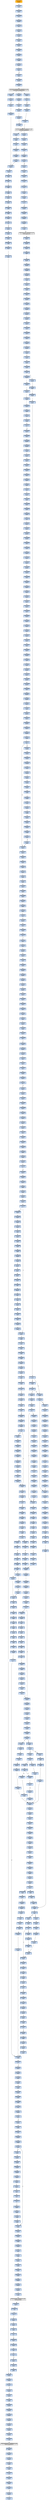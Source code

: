 strict digraph G {
	graph [bgcolor=transparent,
		name=G
	];
	node [color=lightsteelblue,
		fillcolor=lightsteelblue,
		shape=rectangle,
		style=filled
	];
	"0x00440907"	[label="0x00440907
movw"];
	"0x0044090a"	[label="0x0044090a
shrl"];
	"0x00440907" -> "0x0044090a"	[color="#000000"];
	"0x00440a4e"	[label="0x00440a4e
jmp"];
	"0x00440a58"	[label="0x00440a58
movl"];
	"0x00440a4e" -> "0x00440a58"	[color="#000000"];
	"0x00440af7"	[label="0x00440af7
popl"];
	"0x00440af8"	[label="0x00440af8
popl"];
	"0x00440af7" -> "0x00440af8"	[color="#000000"];
	"0x00440e62"	[label="0x00440e62
movl"];
	"0x00440e65"	[label="0x00440e65
jae"];
	"0x00440e62" -> "0x00440e65"	[color="#000000"];
	"0x00440ea5"	[label="0x00440ea5
movl"];
	"0x00440ea8"	[label="0x00440ea8
shll"];
	"0x00440ea5" -> "0x00440ea8"	[color="#000000"];
	"0x0044085c"	[label="0x0044085c
cmpl"];
	"0x0044085e"	[label="0x0044085e
movl"];
	"0x0044085c" -> "0x0044085e"	[color="#000000"];
	"0x0044015f"	[label="0x0044015f
movl"];
	"0x00440161"	[label="0x00440161
movl"];
	"0x0044015f" -> "0x00440161"	[color="#000000"];
	"0x004400f1"	[label="0x004400f1
pushl"];
	"0x004400f7"	[label="0x004400f7
pushl"];
	"0x004400f1" -> "0x004400f7"	[color="#000000"];
	"0x00440f5d"	[label="0x00440f5d
movl"];
	"0x00440f61"	[label="0x00440f61
movl"];
	"0x00440f5d" -> "0x00440f61"	[color="#000000"];
	"0x00440e41"	[label="0x00440e41
incl"];
	"0x00440e42"	[label="0x00440e42
movb"];
	"0x00440e41" -> "0x00440e42"	[color="#000000"];
	"0x00440918"	[label="0x00440918
repz"];
	"0x0044091a"	[label="0x0044091a
movl"];
	"0x00440918" -> "0x0044091a"	[color="#000000"];
	"0x00440949"	[label="0x00440949
je"];
	"0x0044095a"	[label="0x0044095a
movl"];
	"0x00440949" -> "0x0044095a"	[color="#000000",
		label=T];
	"0x0044083b"	[label="0x0044083b
pushl"];
	"0x0044083c"	[label="0x0044083c
pushl"];
	"0x0044083b" -> "0x0044083c"	[color="#000000"];
	"0x00440b4f"	[label="0x00440b4f
movl"];
	"0x00440b55"	[label="0x00440b55
repz"];
	"0x00440b4f" -> "0x00440b55"	[color="#000000"];
	"0x00440287"	[label="0x00440287
testl"];
	"0x00440289"	[label="0x00440289
jne"];
	"0x00440287" -> "0x00440289"	[color="#000000"];
	"0x004407a8"	[label="0x004407a8
movl"];
	"0x004407ad"	[label="0x004407ad
pushl"];
	"0x004407a8" -> "0x004407ad"	[color="#000000"];
	GETMODULEHANDLEA_KERNEL32_DLL	[color=lightgrey,
		fillcolor=lightgrey,
		label="GETMODULEHANDLEA_KERNEL32_DLL
GETMODULEHANDLEA"];
	GETMODULEHANDLEA_KERNEL32_DLL -> "0x00440287"	[color="#000000"];
	"0x00440042"	[label="0x00440042
movl"];
	GETMODULEHANDLEA_KERNEL32_DLL -> "0x00440042"	[color="#000000"];
	"0x0040d7ac"	[label="0x0040d7ac
testl"];
	GETMODULEHANDLEA_KERNEL32_DLL -> "0x0040d7ac"	[color="#000000"];
	"0x00440970"	[label="0x00440970
testb"];
	"0x00440972"	[label="0x00440972
je"];
	"0x00440970" -> "0x00440972"	[color="#000000"];
	"0x00440e24"	[label="0x00440e24
je"];
	"0x00440e26"	[label="0x00440e26
cmpl"];
	"0x00440e24" -> "0x00440e26"	[color="#000000",
		label=F];
	"0x00440e9c"	[label="0x00440e9c
cmpl"];
	"0x00440e24" -> "0x00440e9c"	[color="#000000",
		label=T];
	"0x00440b14"	[label="0x00440b14
movl"];
	"0x00440b1b"	[label="0x00440b1b
movl"];
	"0x00440b14" -> "0x00440b1b"	[color="#000000"];
	"0x00440ab9"	[label="0x00440ab9
leal"];
	"0x00440abc"	[label="0x00440abc
pushl"];
	"0x00440ab9" -> "0x00440abc"	[color="#000000"];
	"0x004409c3"	[label="0x004409c3
movb"];
	"0x004409c7"	[label="0x004409c7
movl"];
	"0x004409c3" -> "0x004409c7"	[color="#000000"];
	"0x0044080a"	[label="0x0044080a
popl"];
	"0x0044080b"	[label="0x0044080b
popl"];
	"0x0044080a" -> "0x0044080b"	[color="#000000"];
	"0x004408d5"	[label="0x004408d5
movl"];
	"0x004408d8"	[label="0x004408d8
movl"];
	"0x004408d5" -> "0x004408d8"	[color="#000000"];
	"0x00440151"	[label="0x00440151
popl"];
	"0x00440152"	[label="0x00440152
popl"];
	"0x00440151" -> "0x00440152"	[color="#000000"];
	"0x004406f0"	[label="0x004406f0
call"];
	"0x00440b02"	[label="0x00440b02
movl"];
	"0x004406f0" -> "0x00440b02"	[color="#000000"];
	"0x00440a7e"	[label="0x00440a7e
popl"];
	"0x00440a7f"	[label="0x00440a7f
movl"];
	"0x00440a7e" -> "0x00440a7f"	[color="#000000"];
	"0x004409a2"	[label="0x004409a2
popl"];
	"0x004409a3"	[label="0x004409a3
popl"];
	"0x004409a2" -> "0x004409a3"	[color="#000000"];
	"0x00440f81"	[label="0x00440f81
popl"];
	"0x00440f82"	[label="0x00440f82
popl"];
	"0x00440f81" -> "0x00440f82"	[color="#000000"];
	"0x00440a47"	[label="0x00440a47
jae"];
	"0x00440a49"	[label="0x00440a49
movl"];
	"0x00440a47" -> "0x00440a49"	[color="#000000",
		label=F];
	"0x00440058"	[label="0x00440058
scasb"];
	"0x00440059"	[label="0x00440059
jne"];
	"0x00440058" -> "0x00440059"	[color="#000000"];
	"0x0044005d"	[label="0x0044005d
jne"];
	"0x0044005f"	[label="0x0044005f
leal"];
	"0x0044005d" -> "0x0044005f"	[color="#000000",
		label=F];
	"0x00440f49"	[label="0x00440f49
subl"];
	"0x00440f4b"	[label="0x00440f4b
incl"];
	"0x00440f49" -> "0x00440f4b"	[color="#000000"];
	"0x0040d7b0"	[label="0x0040d7b0
pushl"];
	"0x0040d7b5"	[label="0x0040d7b5
pushl"];
	"0x0040d7b0" -> "0x0040d7b5"	[color="#000000"];
	VIRTUALPROTECT_KERNEL32_DLL	[color=lightgrey,
		fillcolor=lightgrey,
		label="VIRTUALPROTECT_KERNEL32_DLL
VIRTUALPROTECT"];
	"0x004403ff"	[label="0x004403ff
popl"];
	VIRTUALPROTECT_KERNEL32_DLL -> "0x004403ff"	[color="#000000"];
	"0x00440eb2"	[label="0x00440eb2
movl"];
	"0x00440eb5"	[label="0x00440eb5
movl"];
	"0x00440eb2" -> "0x00440eb5"	[color="#000000"];
	"0x004402b1"	[label="0x004402b1
addl"];
	"0x004402b3"	[label="0x004402b3
addl"];
	"0x004402b1" -> "0x004402b3"	[color="#000000"];
	"0x0044017b"	[label="0x0044017b
popl"];
	"0x0044017c"	[label="0x0044017c
pushl"];
	"0x0044017b" -> "0x0044017c"	[color="#000000"];
	"0x00440101"	[label="0x00440101
movb"];
	"0x00440103"	[label="0x00440103
cmpb"];
	"0x00440101" -> "0x00440103"	[color="#000000"];
	"0x00440029"	[label="0x00440029
movl"];
	"0x0044002f"	[label="0x0044002f
jne"];
	"0x00440029" -> "0x0044002f"	[color="#000000"];
	"0x00440384"	[label="0x00440384
jmp"];
	"0x00440271"	[label="0x00440271
movl"];
	"0x00440384" -> "0x00440271"	[color="#000000"];
	"0x00440cf8"	[label="0x00440cf8
popl"];
	"0x00440cf9"	[label="0x00440cf9
subl"];
	"0x00440cf8" -> "0x00440cf9"	[color="#000000"];
	"0x00440cbb"	[label="0x00440cbb
cmpb"];
	"0x00440cc3"	[label="0x00440cc3
jne"];
	"0x00440cbb" -> "0x00440cc3"	[color="#000000"];
	"0x00440bc3"	[label="0x00440bc3
xorl"];
	"0x00440bc5"	[label="0x00440bc5
movl"];
	"0x00440bc3" -> "0x00440bc5"	[color="#000000"];
	"0x004408fe"	[label="0x004408fe
movl"];
	"0x00440900"	[label="0x00440900
movl"];
	"0x004408fe" -> "0x00440900"	[color="#000000"];
	"0x004409b2"	[label="0x004409b2
pushl"];
	"0x004409b3"	[label="0x004409b3
movl"];
	"0x004409b2" -> "0x004409b3"	[color="#000000"];
	VIRTUALFREE_KERNEL32_DLL	[color=lightgrey,
		fillcolor=lightgrey,
		label="VIRTUALFREE_KERNEL32_DLL
VIRTUALFREE"];
	"0x004401a8"	[label="0x004401a8
movl"];
	VIRTUALFREE_KERNEL32_DLL -> "0x004401a8"	[color="#000000"];
	"0x00440b32"	[label="0x00440b32
movl"];
	"0x00440b37"	[label="0x00440b37
movl"];
	"0x00440b32" -> "0x00440b37"	[color="#000000"];
	"0x00440aa3"	[label="0x00440aa3
movl"];
	"0x00440aa8"	[label="0x00440aa8
addl"];
	"0x00440aa3" -> "0x00440aa8"	[color="#000000"];
	"0x004409c9"	[label="0x004409c9
movl"];
	"0x004409c7" -> "0x004409c9"	[color="#000000"];
	"0x00440ef3"	[label="0x00440ef3
shrl"];
	"0x00440ef5"	[label="0x00440ef5
addl"];
	"0x00440ef3" -> "0x00440ef5"	[color="#000000"];
	"0x004409b1"	[label="0x004409b1
pushl"];
	"0x004409b1" -> "0x004409b2"	[color="#000000"];
	"0x004402b9"	[label="0x004402b9
movl"];
	"0x004402b3" -> "0x004402b9"	[color="#000000"];
	"0x00440892"	[label="0x00440892
movl"];
	"0x0044089a"	[label="0x0044089a
movl"];
	"0x00440892" -> "0x0044089a"	[color="#000000"];
	"0x004406dc"	[label="0x004406dc
movl"];
	"0x004406e3"	[label="0x004406e3
movl"];
	"0x004406dc" -> "0x004406e3"	[color="#000000"];
	"0x00440a87"	[label="0x00440a87
movl"];
	"0x00440a89"	[label="0x00440a89
xorl"];
	"0x00440a87" -> "0x00440a89"	[color="#000000"];
	"0x004409d9"	[label="0x004409d9
orl"];
	"0x004409db"	[label="0x004409db
movl"];
	"0x004409d9" -> "0x004409db"	[color="#000000"];
	"0x0044084d"	[label="0x0044084d
leal"];
	"0x00440851"	[label="0x00440851
xorl"];
	"0x0044084d" -> "0x00440851"	[color="#000000"];
	"0x0044036e"	[label="0x0044036e
jmp"];
	"0x004402a2"	[label="0x004402a2
movl"];
	"0x0044036e" -> "0x004402a2"	[color="#000000"];
	"0x0044005b"	[label="0x0044005b
cmpb"];
	"0x0044005b" -> "0x0044005d"	[color="#000000"];
	"0x004402bb"	[label="0x004402bb
movl"];
	"0x004402b9" -> "0x004402bb"	[color="#000000"];
	"0x00440ed9"	[label="0x00440ed9
movl"];
	"0x00440ede"	[label="0x00440ede
subl"];
	"0x00440ed9" -> "0x00440ede"	[color="#000000"];
	"0x0044084b"	[label="0x0044084b
xorl"];
	"0x0044084b" -> "0x0044084d"	[color="#000000"];
	"0x00440bc7"	[label="0x00440bc7
call"];
	"0x00440bc5" -> "0x00440bc7"	[color="#000000"];
	"0x00440d3b"	[label="0x00440d3b
incl"];
	"0x00440d3c"	[label="0x00440d3c
movl"];
	"0x00440d3b" -> "0x00440d3c"	[color="#000000"];
	"0x00440f45"	[label="0x00440f45
jae"];
	"0x00440f47"	[label="0x00440f47
movl"];
	"0x00440f45" -> "0x00440f47"	[color="#000000",
		label=F];
	"0x00440ee2"	[label="0x00440ee2
shrl"];
	"0x00440ee4"	[label="0x00440ee4
movl"];
	"0x00440ee2" -> "0x00440ee4"	[color="#000000"];
	"0x0044083d"	[label="0x0044083d
movl"];
	"0x0044083c" -> "0x0044083d"	[color="#000000"];
	"0x00440181"	[label="0x00440181
pushl"];
	"0x00440183"	[label="0x00440183
pushl"];
	"0x00440181" -> "0x00440183"	[color="#000000"];
	"0x00440e1f"	[label="0x00440e1f
popl"];
	"0x00440e20"	[label="0x00440e20
testb"];
	"0x00440e1f" -> "0x00440e20"	[color="#000000"];
	"0x004409de"	[label="0x004409de
addl"];
	"0x004409e1"	[label="0x004409e1
movl"];
	"0x004409de" -> "0x004409e1"	[color="#000000"];
	"0x00440163"	[label="0x00440163
addl"];
	"0x00440161" -> "0x00440163"	[color="#000000"];
	"0x004406ec"	[label="0x004406ec
leal"];
	"0x004406ec" -> "0x004406f0"	[color="#000000"];
	"0x00440a8b"	[label="0x00440a8b
xorl"];
	"0x00440a89" -> "0x00440a8b"	[color="#000000"];
	"0x00440efc"	[label="0x00440efc
movl"];
	"0x00440f03"	[label="0x00440f03
testl"];
	"0x00440efc" -> "0x00440f03"	[color="#000000"];
	"0x00440a82"	[label="0x00440a82
popl"];
	"0x00440a7f" -> "0x00440a82"	[color="#000000"];
	"0x004407de"	[label="0x004407de
movl"];
	"0x004407e0"	[label="0x004407e0
movl"];
	"0x004407de" -> "0x004407e0"	[color="#000000"];
	"0x00440b0d"	[label="0x00440b0d
movl"];
	"0x00440b0f"	[label="0x00440b0f
leal"];
	"0x00440b0d" -> "0x00440b0f"	[color="#000000"];
	"0x00440264"	[label="0x00440264
movl"];
	"0x00440269"	[label="0x00440269
movl"];
	"0x00440264" -> "0x00440269"	[color="#000000"];
	"0x00440ce3"	[label="0x00440ce3
repz"];
	"0x00440ce5"	[label="0x00440ce5
popl"];
	"0x00440ce3" -> "0x00440ce5"	[color="#000000"];
	"0x00440cd4"	[label="0x00440cd4
movl"];
	"0x00440cda"	[label="0x00440cda
leal"];
	"0x00440cd4" -> "0x00440cda"	[color="#000000"];
	"0x00440ca3"	[label="0x00440ca3
testb"];
	"0x00440ca5"	[label="0x00440ca5
jne"];
	"0x00440ca3" -> "0x00440ca5"	[color="#000000"];
	"0x0044010f"	[label="0x0044010f
pushl"];
	"0x00440110"	[label="0x00440110
pushl"];
	"0x0044010f" -> "0x00440110"	[color="#000000"];
	"0x00440415"	[label="0x00440415
popa"];
	"0x00440416"	[label="0x00440416
jne"];
	"0x00440415" -> "0x00440416"	[color="#000000"];
	"0x004407fb"	[label="0x004407fb
subl"];
	"0x004407fd"	[label="0x004407fd
andl"];
	"0x004407fb" -> "0x004407fd"	[color="#000000"];
	"0x00440ccb"	[label="0x00440ccb
jmp"];
	"0x00440ccb" -> "0x00440cd4"	[color="#000000"];
	"0x00440a93"	[label="0x00440a93
movl"];
	"0x00440a95"	[label="0x00440a95
pushl"];
	"0x00440a93" -> "0x00440a95"	[color="#000000"];
	"0x00440aad"	[label="0x00440aad
addl"];
	"0x00440aaf"	[label="0x00440aaf
incl"];
	"0x00440aad" -> "0x00440aaf"	[color="#000000"];
	"0x00440e97"	[label="0x00440e97
leal"];
	"0x00440e9a"	[label="0x00440e9a
jmp"];
	"0x00440e97" -> "0x00440e9a"	[color="#000000"];
	"0x00440974"	[label="0x00440974
movl"];
	"0x0044097a"	[label="0x0044097a
andl"];
	"0x00440974" -> "0x0044097a"	[color="#000000"];
	"0x00440943"	[label="0x00440943
cmpl"];
	"0x00440943" -> "0x00440949"	[color="#000000"];
	"0x00440ce7"	[label="0x00440ce7
popl"];
	"0x00440ce8"	[label="0x00440ce8
movb"];
	"0x00440ce7" -> "0x00440ce8"	[color="#000000"];
	"0x004400fa"	[label="0x004400fa
pushl"];
	"0x004400fb"	[label="0x004400fb
pushl"];
	"0x004400fa" -> "0x004400fb"	[color="#000000"];
	"0x0044040f"	[label="0x0044040f
movl"];
	"0x0044040f" -> "0x00440415"	[color="#000000"];
	"0x00440243"	[label="0x00440243
movl"];
	"0x00440249"	[label="0x00440249
movl"];
	"0x00440243" -> "0x00440249"	[color="#000000"];
	"0x00440abd"	[label="0x00440abd
pushl"];
	"0x00440abc" -> "0x00440abd"	[color="#000000"];
	"0x00440a3d"	[label="0x00440a3d
movl"];
	"0x00440a42"	[label="0x00440a42
jmp"];
	"0x00440a3d" -> "0x00440a42"	[color="#000000"];
	"0x00440eb8"	[label="0x00440eb8
movl"];
	"0x00440eb5" -> "0x00440eb8"	[color="#000000"];
	"0x00440174"	[label="0x00440174
movl"];
	"0x00440176"	[label="0x00440176
andl"];
	"0x00440174" -> "0x00440176"	[color="#000000"];
	"0x0044003b"	[label="0x0044003b
pushl"];
	"0x0044003c"	[label="0x0044003c
call"];
	"0x0044003b" -> "0x0044003c"	[color="#000000"];
	"0x0044083f"	[label="0x0044083f
pushl"];
	"0x00440840"	[label="0x00440840
movl"];
	"0x0044083f" -> "0x00440840"	[color="#000000"];
	"0x00440e88"	[label="0x00440e88
shrl"];
	"0x00440e8a"	[label="0x00440e8a
leal"];
	"0x00440e88" -> "0x00440e8a"	[color="#000000"];
	"0x004409d3"	[label="0x004409d3
andl"];
	"0x004409d3" -> "0x004409d9"	[color="#000000"];
	"0x00440bac"	[label="0x00440bac
pushl"];
	"0x00440bad"	[label="0x00440bad
movl"];
	"0x00440bac" -> "0x00440bad"	[color="#000000"];
	"0x00440f55"	[label="0x00440f55
jb"];
	"0x00440f57"	[label="0x00440f57
movl"];
	"0x00440f55" -> "0x00440f57"	[color="#000000",
		label=F];
	"0x00440059" -> "0x0044005b"	[color="#000000",
		label=F];
	"0x004409ec"	[label="0x004409ec
jae"];
	"0x004409ee"	[label="0x004409ee
movl"];
	"0x004409ec" -> "0x004409ee"	[color="#000000",
		label=F];
	"0x00440871"	[label="0x00440871
incl"];
	"0x00440872"	[label="0x00440872
incl"];
	"0x00440871" -> "0x00440872"	[color="#000000"];
	"0x00440a1b"	[label="0x00440a1b
jmp"];
	"0x00440a1b" -> "0x00440a58"	[color="#000000"];
	"0x00440804"	[label="0x00440804
addl"];
	"0x00440806"	[label="0x00440806
popl"];
	"0x00440804" -> "0x00440806"	[color="#000000"];
	"0x00440e6a"	[label="0x00440e6a
movl"];
	"0x00440e6d"	[label="0x00440e6d
movl"];
	"0x00440e6a" -> "0x00440e6d"	[color="#000000"];
	"0x0044092e"	[label="0x0044092e
cmpl"];
	"0x00440931"	[label="0x00440931
movl"];
	"0x0044092e" -> "0x00440931"	[color="#000000"];
	"0x004407a7"	[label="0x004407a7
pushl"];
	"0x004407a7" -> "0x004407a8"	[color="#000000"];
	"0x0044098b"	[label="0x0044098b
movl"];
	"0x0044098f"	[label="0x0044098f
leal"];
	"0x0044098b" -> "0x0044098f"	[color="#000000"];
	"0x00440f41"	[label="0x00440f41
cmpl"];
	"0x00440f43"	[label="0x00440f43
movl"];
	"0x00440f41" -> "0x00440f43"	[color="#000000"];
	"0x004408dc"	[label="0x004408dc
movl"];
	"0x004408d8" -> "0x004408dc"	[color="#000000"];
	"0x004407e5"	[label="0x004407e5
jae"];
	"0x004407e7"	[label="0x004407e7
popl"];
	"0x004407e5" -> "0x004407e7"	[color="#000000",
		label=F];
	"0x0044099d"	[label="0x0044099d
cmpl"];
	"0x0044099f"	[label="0x0044099f
jb"];
	"0x0044099d" -> "0x0044099f"	[color="#000000"];
	"0x00440f5b"	[label="0x00440f5b
addl"];
	"0x00440f57" -> "0x00440f5b"	[color="#000000"];
	"0x0044090d"	[label="0x0044090d
repz"];
	"0x0044090a" -> "0x0044090d"	[color="#000000"];
	"0x004409db" -> "0x004409de"	[color="#000000"];
	"0x004407ee"	[label="0x004407ee
movl"];
	"0x004407f2"	[label="0x004407f2
subl"];
	"0x004407ee" -> "0x004407f2"	[color="#000000"];
	"0x0044000c"	[label="0x0044000c
pushl"];
	"0x0044000d"	[label="0x0044000d
ret"];
	"0x0044000c" -> "0x0044000d"	[color="#000000"];
	"0x00440b3d"	[label="0x00440b3d
movl"];
	"0x00440b37" -> "0x00440b3d"	[color="#000000"];
	"0x004407bb"	[label="0x004407bb
movb"];
	"0x004407bd"	[label="0x004407bd
incl"];
	"0x004407bb" -> "0x004407bd"	[color="#000000"];
	"0x004409b0"	[label="0x004409b0
pushl"];
	"0x004409b0" -> "0x004409b1"	[color="#000000"];
	"0x00440274"	[label="0x00440274
testl"];
	"0x00440276"	[label="0x00440276
je"];
	"0x00440274" -> "0x00440276"	[color="#000000"];
	"0x00440e74"	[label="0x00440e74
addl"];
	"0x00440e76"	[label="0x00440e76
shrl"];
	"0x00440e74" -> "0x00440e76"	[color="#000000"];
	"0x0044038f"	[label="0x0044038f
movl"];
	"0x00440392"	[label="0x00440392
addl"];
	"0x0044038f" -> "0x00440392"	[color="#000000"];
	"0x004407d6"	[label="0x004407d6
movl"];
	"0x004407d9"	[label="0x004407d9
addl"];
	"0x004407d6" -> "0x004407d9"	[color="#000000"];
	"0x004408f0"	[label="0x004408f0
subl"];
	"0x004408f2"	[label="0x004408f2
addl"];
	"0x004408f0" -> "0x004408f2"	[color="#000000"];
	"0x004408f8"	[label="0x004408f8
movb"];
	"0x004408fa"	[label="0x004408fa
movl"];
	"0x004408f8" -> "0x004408fa"	[color="#000000"];
	"0x0044083a"	[label="0x0044083a
pushl"];
	"0x0044083a" -> "0x0044083b"	[color="#000000"];
	"0x0044024f"	[label="0x0044024f
orl"];
	"0x00440251"	[label="0x00440251
je"];
	"0x0044024f" -> "0x00440251"	[color="#000000"];
	"0x00440a07"	[label="0x00440a07
jae"];
	"0x00440a09"	[label="0x00440a09
movl"];
	"0x00440a07" -> "0x00440a09"	[color="#000000",
		label=F];
	"0x00440a1d"	[label="0x00440a1d
cmpl"];
	"0x00440a07" -> "0x00440a1d"	[color="#000000",
		label=T];
	"0x004407e8"	[label="0x004407e8
movl"];
	"0x004407e7" -> "0x004407e8"	[color="#000000"];
	"0x0044090f"	[label="0x0044090f
movl"];
	"0x0044090d" -> "0x0044090f"	[color="#000000"];
	"0x0044080c"	[label="0x0044080c
ret"];
	"0x0044080b" -> "0x0044080c"	[color="#000000"];
	"0x00440106"	[label="0x00440106
jne"];
	"0x00440103" -> "0x00440106"	[color="#000000"];
	"0x00440406"	[label="0x00440406
addl"];
	"0x0044040c"	[label="0x0044040c
popl"];
	"0x00440406" -> "0x0044040c"	[color="#000000"];
	"0x00440b2a"	[label="0x00440b2a
movl"];
	"0x00440b30"	[label="0x00440b30
xorl"];
	"0x00440b2a" -> "0x00440b30"	[color="#000000"];
	"0x00440ed1"	[label="0x00440ed1
jae"];
	"0x00440ed3"	[label="0x00440ed3
movl"];
	"0x00440ed1" -> "0x00440ed3"	[color="#000000",
		label=F];
	"0x00440a86"	[label="0x00440a86
pushl"];
	"0x00440a86" -> "0x00440a87"	[color="#000000"];
	"0x004409e6"	[label="0x004409e6
movl"];
	"0x004409e9"	[label="0x004409e9
cmpl"];
	"0x004409e6" -> "0x004409e9"	[color="#000000"];
	"0x00440b6a"	[label="0x00440b6a
movl"];
	"0x00440b6c"	[label="0x00440b6c
pushl"];
	"0x00440b6a" -> "0x00440b6c"	[color="#000000"];
	"0x00440169"	[label="0x00440169
movl"];
	"0x00440163" -> "0x00440169"	[color="#000000"];
	"0x0044011d"	[label="0x0044011d
xorl"];
	"0x0044011f"	[label="0x0044011f
orl"];
	"0x0044011d" -> "0x0044011f"	[color="#000000"];
	"0x0044001a"	[label="0x0044001a
addl"];
	"0x0044001c"	[label="0x0044001c
subl"];
	"0x0044001a" -> "0x0044001c"	[color="#000000"];
	"0x00440015"	[label="0x00440015
movl"];
	"0x00440015" -> "0x0044001a"	[color="#000000"];
	"0x00440b12"	[label="0x00440b12
movl"];
	"0x00440b12" -> "0x00440b14"	[color="#000000"];
	"0x004401c0"	[label="0x004401c0
movl"];
	"0x004401c6"	[label="0x004401c6
subl"];
	"0x004401c0" -> "0x004401c6"	[color="#000000"];
	"0x00440866"	[label="0x00440866
movb"];
	"0x00440869"	[label="0x00440869
movl"];
	"0x00440866" -> "0x00440869"	[color="#000000"];
	"0x004400b7"	[label="0x004400b7
pushl"];
	"0x004400bc"	[label="0x004400bc
pushl"];
	"0x004400b7" -> "0x004400bc"	[color="#000000"];
	"0x00440a2c"	[label="0x00440a2c
cmpl"];
	"0x00440a2f"	[label="0x00440a2f
jae"];
	"0x00440a2c" -> "0x00440a2f"	[color="#000000"];
	"0x00440cb2"	[label="0x00440cb2
movb"];
	"0x00440ca5" -> "0x00440cb2"	[color="#000000",
		label=T];
	"0x00440afe"	[label="0x00440afe
popl"];
	"0x00440aff"	[label="0x00440aff
ret"];
	"0x00440afe" -> "0x00440aff"	[color="#000000"];
	"0x004400b2"	[label="0x004400b2
pushl"];
	"0x004400b2" -> "0x004400b7"	[color="#000000"];
	"0x00440cde"	[label="0x00440cde
movl"];
	"0x00440cda" -> "0x00440cde"	[color="#000000"];
	"0x00440ef7"	[label="0x00440ef7
cmpl"];
	"0x00440ef5" -> "0x00440ef7"	[color="#000000"];
	"0x0044097f"	[label="0x0044097f
movl"];
	"0x0044097a" -> "0x0044097f"	[color="#000000"];
	"0x00440879"	[label="0x00440879
movl"];
	"0x0044087e"	[label="0x0044087e
movl"];
	"0x00440879" -> "0x0044087e"	[color="#000000"];
	"0x00440b0c"	[label="0x00440b0c
pushl"];
	"0x00440b0c" -> "0x00440b0d"	[color="#000000"];
	"0x00440a20"	[label="0x00440a20
jae"];
	"0x00440a20" -> "0x00440a2c"	[color="#000000",
		label=T];
	"0x00440a22"	[label="0x00440a22
cmpl"];
	"0x00440a20" -> "0x00440a22"	[color="#000000",
		label=F];
	"0x00440400"	[label="0x00440400
movl"];
	"0x004403ff" -> "0x00440400"	[color="#000000"];
	"0x00440a0f"	[label="0x00440a0f
movl"];
	"0x00440a11"	[label="0x00440a11
shrl"];
	"0x00440a0f" -> "0x00440a11"	[color="#000000"];
	"0x00440b49"	[label="0x00440b49
movl"];
	"0x00440b49" -> "0x00440b4f"	[color="#000000"];
	"0x00440298"	[label="0x00440298
movl"];
	"0x00440298" -> "0x004402a2"	[color="#000000"];
	"0x00440845"	[label="0x00440845
movl"];
	"0x00440840" -> "0x00440845"	[color="#000000"];
	"0x00440394"	[label="0x00440394
pushl"];
	"0x00440395"	[label="0x00440395
pushl"];
	"0x00440394" -> "0x00440395"	[color="#000000"];
	"0x00440ec1"	[label="0x00440ec1
addl"];
	"0x00440ec4"	[label="0x00440ec4
orl"];
	"0x00440ec1" -> "0x00440ec4"	[color="#000000"];
	"0x00440e55"	[label="0x00440e55
addl"];
	"0x00440e58"	[label="0x00440e58
orl"];
	"0x00440e55" -> "0x00440e58"	[color="#000000"];
	"0x00440ec8"	[label="0x00440ec8
cmpl"];
	"0x00440ecb"	[label="0x00440ecb
movl"];
	"0x00440ec8" -> "0x00440ecb"	[color="#000000"];
	"0x0044088e"	[label="0x0044088e
movl"];
	"0x0044088e" -> "0x00440892"	[color="#000000"];
	"0x0044099c"	[label="0x0044099c
incl"];
	"0x0044099c" -> "0x0044099d"	[color="#000000"];
	"0x004400fc"	[label="0x004400fc
call"];
	"0x004406c8"	[label="0x004406c8
movl"];
	"0x004400fc" -> "0x004406c8"	[color="#000000"];
	"0x00440b57"	[label="0x00440b57
movl"];
	"0x00440b59"	[label="0x00440b59
stosb"];
	"0x00440b57" -> "0x00440b59"	[color="#000000"];
	"0x00440a49" -> "0x00440a4e"	[color="#000000"];
	"0x00440ec6"	[label="0x00440ec6
movl"];
	"0x00440ec4" -> "0x00440ec6"	[color="#000000"];
	"0x00440983"	[label="0x00440983
movl"];
	"0x00440986"	[label="0x00440986
xorl"];
	"0x00440983" -> "0x00440986"	[color="#000000"];
	"0x0044086d"	[label="0x0044086d
leal"];
	"0x00440869" -> "0x0044086d"	[color="#000000"];
	"0x00440ab0"	[label="0x00440ab0
cmpl"];
	"0x00440aaf" -> "0x00440ab0"	[color="#000000"];
	"0x00440ece"	[label="0x00440ece
movl"];
	"0x00440ece" -> "0x00440ed1"	[color="#000000"];
	"0x00440271" -> "0x00440274"	[color="#000000"];
	"0x00440b76"	[label="0x00440b76
call"];
	"0x004407a4"	[label="0x004407a4
pushl"];
	"0x00440b76" -> "0x004407a4"	[color="#000000"];
	"0x00440b43"	[label="0x00440b43
movl"];
	"0x00440b43" -> "0x00440b49"	[color="#000000"];
	"0x00440a8d"	[label="0x00440a8d
leal"];
	"0x00440a8d" -> "0x00440a93"	[color="#000000"];
	"0x00440cf1"	[label="0x00440cf1
ret"];
	"0x00440f6c"	[label="0x00440f6c
testb"];
	"0x00440cf1" -> "0x00440f6c"	[color="#000000"];
	"0x0044092a"	[label="0x0044092a
decl"];
	"0x0044092b"	[label="0x0044092b
addl"];
	"0x0044092a" -> "0x0044092b"	[color="#000000"];
	"0x00440e29"	[label="0x00440e29
jb"];
	"0x00440e26" -> "0x00440e29"	[color="#000000"];
	"0x00440915"	[label="0x00440915
andl"];
	"0x00440915" -> "0x00440918"	[color="#000000"];
	"0x00440389"	[label="0x00440389
movl"];
	"0x00440276" -> "0x00440389"	[color="#000000",
		label=T];
	"0x004402a8"	[label="0x004402a8
movl"];
	"0x004402a2" -> "0x004402a8"	[color="#000000"];
	"0x00440e2b"	[label="0x00440e2b
movl"];
	"0x00440e2e"	[label="0x00440e2e
leal"];
	"0x00440e2b" -> "0x00440e2e"	[color="#000000"];
	"0x00440e29" -> "0x00440e2b"	[color="#000000",
		label=F];
	"0x00440e29" -> "0x00440e9c"	[color="#000000",
		label=T];
	"0x00440e39"	[label="0x00440e39
movl"];
	"0x00440e3c"	[label="0x00440e3c
shll"];
	"0x00440e39" -> "0x00440e3c"	[color="#000000"];
	"0x004407b1"	[label="0x004407b1
jb"];
	"0x004407b1" -> "0x004407e8"	[color="#000000",
		label=T];
	"0x004407b3"	[label="0x004407b3
pushl"];
	"0x004407b1" -> "0x004407b3"	[color="#000000",
		label=F];
	"0x0044081d"	[label="0x0044081d
movl"];
	"0x00440823"	[label="0x00440823
leal"];
	"0x0044081d" -> "0x00440823"	[color="#000000"];
	"0x00440e31"	[label="0x00440e31
cmpl"];
	"0x00440e2e" -> "0x00440e31"	[color="#000000"];
	"0x004408cc"	[label="0x004408cc
movl"];
	"0x004408cf"	[label="0x004408cf
movl"];
	"0x004408cc" -> "0x004408cf"	[color="#000000"];
	"0x004400b0"	[label="0x004400b0
pushl"];
	"0x004400b0" -> "0x004400b2"	[color="#000000"];
	"0x00440882"	[label="0x00440882
movl"];
	"0x00440885"	[label="0x00440885
movl"];
	"0x00440882" -> "0x00440885"	[color="#000000"];
	"0x00440e67"	[label="0x00440e67
movl"];
	"0x00440e65" -> "0x00440e67"	[color="#000000",
		label=F];
	"0x00440108"	[label="0x00440108
incb"];
	"0x0044010e"	[label="0x0044010e
pushl"];
	"0x00440108" -> "0x0044010e"	[color="#000000"];
	"0x00440f3e"	[label="0x00440f3e
leal"];
	"0x00440f3e" -> "0x00440f41"	[color="#000000"];
	"0x004409f4"	[label="0x004409f4
movl"];
	"0x004409f9"	[label="0x004409f9
subl"];
	"0x004409f4" -> "0x004409f9"	[color="#000000"];
	"0x00440398"	[label="0x00440398
pushl"];
	"0x0044039a"	[label="0x0044039a
pushl"];
	"0x00440398" -> "0x0044039a"	[color="#000000"];
	"0x00440f89"	[label="0x00440f89
ret"];
	"0x00440718"	[label="0x00440718
testb"];
	"0x00440f89" -> "0x00440718"	[color="#000000"];
	"0x004409e4"	[label="0x004409e4
movl"];
	"0x004409e4" -> "0x004409e6"	[color="#000000"];
	"0x00440e72"	[label="0x00440e72
subl"];
	"0x00440e6d" -> "0x00440e72"	[color="#000000"];
	"0x004408eb"	[label="0x004408eb
andl"];
	"0x004408eb" -> "0x004408f0"	[color="#000000"];
	"0x00440396"	[label="0x00440396
pushl"];
	"0x00440397"	[label="0x00440397
pushl"];
	"0x00440396" -> "0x00440397"	[color="#000000"];
	"0x0044082c"	[label="0x0044082c
addl"];
	"0x00440831"	[label="0x00440831
ret"];
	"0x0044082c" -> "0x00440831"	[color="#000000"];
	"0x00440b5a"	[label="0x00440b5a
call"];
	"0x00440b63"	[label="0x00440b63
subl"];
	"0x00440b5a" -> "0x00440b63"	[color="#000000"];
	"0x00440e22"	[label="0x00440e22
movl"];
	"0x00440e20" -> "0x00440e22"	[color="#000000"];
	"0x00440ed6"	[label="0x00440ed6
movl"];
	"0x00440ed6" -> "0x00440ed9"	[color="#000000"];
	"0x00440a25"	[label="0x00440a25
sbbl"];
	"0x00440a22" -> "0x00440a25"	[color="#000000"];
	"0x0044037b"	[label="0x0044037b
addl"];
	"0x0044037e"	[label="0x0044037e
movl"];
	"0x0044037b" -> "0x0044037e"	[color="#000000"];
	"0x00440cea"	[label="0x00440cea
popl"];
	"0x00440ceb"	[label="0x00440ceb
addl"];
	"0x00440cea" -> "0x00440ceb"	[color="#000000"];
	"0x004408f6"	[label="0x004408f6
movl"];
	"0x004408f6" -> "0x004408f8"	[color="#000000"];
	"0x0044072f"	[label="0x0044072f
ret"];
	"0x0044072f" -> "0x00440101"	[color="#000000"];
	"0x004402c6"	[label="0x004402c6
testl"];
	"0x004402c8"	[label="0x004402c8
je"];
	"0x004402c6" -> "0x004402c8"	[color="#000000"];
	"0x004407eb"	[label="0x004407eb
movl"];
	"0x004407e8" -> "0x004407eb"	[color="#000000"];
	"0x004407ce"	[label="0x004407ce
andl"];
	"0x004407d4"	[label="0x004407d4
orl"];
	"0x004407ce" -> "0x004407d4"	[color="#000000"];
	"0x00440f22"	[label="0x00440f22
leal"];
	"0x00440f25"	[label="0x00440f25
movl"];
	"0x00440f22" -> "0x00440f25"	[color="#000000"];
	"0x00440392" -> "0x00440394"	[color="#000000"];
	"0x004406d7"	[label="0x004406d7
call"];
	"0x00440a84"	[label="0x00440a84
pushl"];
	"0x004406d7" -> "0x00440a84"	[color="#000000"];
	"0x00440e7d"	[label="0x00440e7d
movl"];
	"0x00440e80"	[label="0x00440e80
subl"];
	"0x00440e7d" -> "0x00440e80"	[color="#000000"];
	"0x0044010e" -> "0x0044010f"	[color="#000000"];
	"0x0044017c" -> "0x00440181"	[color="#000000"];
	"0x00440a71"	[label="0x00440a71
movl"];
	"0x00440a75"	[label="0x00440a75
addl"];
	"0x00440a71" -> "0x00440a75"	[color="#000000"];
	"0x004406ea"	[label="0x004406ea
pushl"];
	"0x004406eb"	[label="0x004406eb
pushl"];
	"0x004406ea" -> "0x004406eb"	[color="#000000"];
	"0x004408f4"	[label="0x004408f4
movb"];
	"0x004408f4" -> "0x004408f6"	[color="#000000"];
	"0x00440f63"	[label="0x00440f63
jmp"];
	"0x00440f61" -> "0x00440f63"	[color="#000000"];
	"0x004408e9"	[label="0x004408e9
movl"];
	"0x004408e9" -> "0x004408eb"	[color="#000000"];
	"0x004407b4"	[label="0x004407b4
movl"];
	"0x004407b3" -> "0x004407b4"	[color="#000000"];
	"0x004401c8"	[label="0x004401c8
je"];
	"0x004401c6" -> "0x004401c8"	[color="#000000"];
	"0x00440b98"	[label="0x00440b98
movb"];
	"0x0044080c" -> "0x00440b98"	[color="#000000"];
	"0x004400e9"	[label="0x004400e9
movl"];
	"0x004400eb"	[label="0x004400eb
addl"];
	"0x004400e9" -> "0x004400eb"	[color="#000000"];
	"0x0044000b"	[label="0x0044000b
incl"];
	"0x0044000b" -> "0x0044000c"	[color="#000000"];
	"0x004409fb"	[label="0x004409fb
shrl"];
	"0x004409fd"	[label="0x004409fd
movl"];
	"0x004409fb" -> "0x004409fd"	[color="#000000"];
	"0x004407ae"	[label="0x004407ae
cmpl"];
	"0x004407ae" -> "0x004407b1"	[color="#000000"];
	"0x004401ba"	[label="0x004401ba
movl"];
	"0x004401ba" -> "0x004401c0"	[color="#000000"];
	"0x00440aab"	[label="0x00440aab
shll"];
	"0x00440aa8" -> "0x00440aab"	[color="#000000"];
	"0x004409be"	[label="0x004409be
movl"];
	"0x004409c0"	[label="0x004409c0
movb"];
	"0x004409be" -> "0x004409c0"	[color="#000000"];
	"0x00440112"	[label="0x00440112
movl"];
	"0x00440114"	[label="0x00440114
subl"];
	"0x00440112" -> "0x00440114"	[color="#000000"];
	"0x00440b3d" -> "0x00440b43"	[color="#000000"];
	"0x004407e3"	[label="0x004407e3
cmpl"];
	"0x004407e3" -> "0x004407e5"	[color="#000000"];
	"0x00440f51"	[label="0x00440f51
movl"];
	"0x00440f53"	[label="0x00440f53
cmpl"];
	"0x00440f51" -> "0x00440f53"	[color="#000000"];
	"0x0044040d"	[label="0x0044040d
orl"];
	"0x0044040d" -> "0x0044040f"	[color="#000000"];
	"0x00440f39"	[label="0x00440f39
movl"];
	"0x00440f3d"	[label="0x00440f3d
incl"];
	"0x00440f39" -> "0x00440f3d"	[color="#000000"];
	"0x00440a27"	[label="0x00440a27
addl"];
	"0x00440a2a"	[label="0x00440a2a
jmp"];
	"0x00440a27" -> "0x00440a2a"	[color="#000000"];
	"0x004408e6"	[label="0x004408e6
shrl"];
	"0x004408e6" -> "0x004408e9"	[color="#000000"];
	"0x00440373"	[label="0x00440373
movl"];
	"0x004402c8" -> "0x00440373"	[color="#000000",
		label=T];
	"0x00440b9c"	[label="0x00440b9c
incl"];
	"0x00440b9d"	[label="0x00440b9d
cmpl"];
	"0x00440b9c" -> "0x00440b9d"	[color="#000000"];
	"0x004400be"	[label="0x004400be
call"];
	VIRTUALALLOC_KERNEL32_DLL	[color=lightgrey,
		fillcolor=lightgrey,
		label="VIRTUALALLOC_KERNEL32_DLL
VIRTUALALLOC"];
	"0x004400be" -> VIRTUALALLOC_KERNEL32_DLL	[color="#000000"];
	"0x00440ce6"	[label="0x00440ce6
popl"];
	"0x00440ce5" -> "0x00440ce6"	[color="#000000"];
	"0x00440960"	[label="0x00440960
xorl"];
	"0x00440962"	[label="0x00440962
testl"];
	"0x00440960" -> "0x00440962"	[color="#000000"];
	"0x0044091e"	[label="0x0044091e
movl"];
	"0x0044091a" -> "0x0044091e"	[color="#000000"];
	"0x004408bd"	[label="0x004408bd
movl"];
	"0x004408c1"	[label="0x004408c1
movl"];
	"0x004408bd" -> "0x004408c1"	[color="#000000"];
	"0x00440b59" -> "0x00440b5a"	[color="#000000"];
	"0x00440022"	[label="0x00440022
cmpl"];
	"0x00440022" -> "0x00440029"	[color="#000000"];
	"0x00440a14"	[label="0x00440a14
xorl"];
	"0x00440a16"	[label="0x00440a16
movb"];
	"0x00440a14" -> "0x00440a16"	[color="#000000"];
	"0x00440972" -> "0x00440974"	[color="#000000",
		label=F];
	"0x00440996"	[label="0x00440996
movl"];
	"0x00440972" -> "0x00440996"	[color="#000000",
		label=T];
	"0x0044080f"	[label="0x0044080f
movl"];
	"0x00440813"	[label="0x00440813
movl"];
	"0x0044080f" -> "0x00440813"	[color="#000000"];
	"0x00440e5c"	[label="0x00440e5c
cmpl"];
	"0x00440e5f"	[label="0x00440e5f
movl"];
	"0x00440e5c" -> "0x00440e5f"	[color="#000000"];
	"0x0044000e"	[label="0x0044000e
call"];
	"0x00440014"	[label="0x00440014
popl"];
	"0x0044000e" -> "0x00440014"	[color="#000000"];
	"0x004400fb" -> "0x004400fc"	[color="#000000"];
	"0x004400e2"	[label="0x004400e2
movl"];
	"0x004400e8"	[label="0x004400e8
pushl"];
	"0x004400e2" -> "0x004400e8"	[color="#000000"];
	"0x00440b06"	[label="0x00440b06
movl"];
	"0x00440b08"	[label="0x00440b08
movl"];
	"0x00440b06" -> "0x00440b08"	[color="#000000"];
	"0x00440048"	[label="0x00440048
movl"];
	"0x0044004a"	[label="0x0044004a
leal"];
	"0x00440048" -> "0x0044004a"	[color="#000000"];
	"0x00440baf"	[label="0x00440baf
call"];
	"0x00440834"	[label="0x00440834
subl"];
	"0x00440baf" -> "0x00440834"	[color="#000000"];
	"0x00440e78"	[label="0x00440e78
movl"];
	"0x00440e76" -> "0x00440e78"	[color="#000000"];
	"0x004408a1"	[label="0x004408a1
movl"];
	"0x004408a5"	[label="0x004408a5
movl"];
	"0x004408a1" -> "0x004408a5"	[color="#000000"];
	"0x00440ee9"	[label="0x00440ee9
movl"];
	"0x00440ee4" -> "0x00440ee9"	[color="#000000"];
	"0x00440a8b" -> "0x00440a8d"	[color="#000000"];
	"0x004402f0"	[label="0x004402f0
popl"];
	"0x004402f1"	[label="0x004402f1
jne"];
	"0x004402f0" -> "0x004402f1"	[color="#000000"];
	"0x004400eb" -> "0x004400f1"	[color="#000000"];
	"0x00440cf2"	[label="0x00440cf2
call"];
	"0x00440cf2" -> "0x00440cf8"	[color="#000000"];
	"0x004407be"	[label="0x004407be
movb"];
	"0x004407c2"	[label="0x004407c2
movl"];
	"0x004407be" -> "0x004407c2"	[color="#000000"];
	"0x00440817"	[label="0x00440817
movl"];
	"0x00440813" -> "0x00440817"	[color="#000000"];
	"0x004402aa"	[label="0x004402aa
testl"];
	"0x004402a8" -> "0x004402aa"	[color="#000000"];
	"0x0044004f"	[label="0x0044004f
call"];
	GETPROCADDRESS_KERNEL32_DLL	[color=lightgrey,
		fillcolor=lightgrey,
		label="GETPROCADDRESS_KERNEL32_DLL
GETPROCADDRESS"];
	"0x0044004f" -> GETPROCADDRESS_KERNEL32_DLL	[color="#000000"];
	"0x00440155"	[label="0x00440155
jmp"];
	"0x00440155" -> "0x0044015f"	[color="#000000"];
	"0x00440367"	[label="0x00440367
addl"];
	"0x00440367" -> "0x0044036e"	[color="#000000"];
	"0x0044016f"	[label="0x0044016f
sarl"];
	"0x00440172"	[label="0x00440172
repz"];
	"0x0044016f" -> "0x00440172"	[color="#000000"];
	"0x00440a5a"	[label="0x00440a5a
movl"];
	"0x00440a5d"	[label="0x00440a5d
addl"];
	"0x00440a5a" -> "0x00440a5d"	[color="#000000"];
	"0x00440b71"	[label="0x00440b71
pushl"];
	"0x00440b72"	[label="0x00440b72
pushl"];
	"0x00440b71" -> "0x00440b72"	[color="#000000"];
	"0x00440ab3"	[label="0x00440ab3
jb"];
	"0x00440ab5"	[label="0x00440ab5
movl"];
	"0x00440ab3" -> "0x00440ab5"	[color="#000000",
		label=F];
	"0x00440a31"	[label="0x00440a31
movl"];
	"0x00440a36"	[label="0x00440a36
jmp"];
	"0x00440a31" -> "0x00440a36"	[color="#000000"];
	"0x004409f1"	[label="0x004409f1
movl"];
	"0x004409ee" -> "0x004409f1"	[color="#000000"];
	"0x00440b1e"	[label="0x00440b1e
movl"];
	"0x00440b24"	[label="0x00440b24
movl"];
	"0x00440b1e" -> "0x00440b24"	[color="#000000"];
	"0x00440a5f"	[label="0x00440a5f
movl"];
	"0x00440a62"	[label="0x00440a62
movl"];
	"0x00440a5f" -> "0x00440a62"	[color="#000000"];
	"0x0044039d"	[label="0x0044039d
pushl"];
	"0x0044039e"	[label="0x0044039e
call"];
	"0x0044039d" -> "0x0044039e"	[color="#000000"];
	"0x00440e34"	[label="0x00440e34
jb"];
	"0x00440e31" -> "0x00440e34"	[color="#000000"];
	"0x00440a7d"	[label="0x00440a7d
popl"];
	"0x00440a7d" -> "0x00440a7e"	[color="#000000"];
	"0x00440a96"	[label="0x00440a96
call"];
	"0x00440a96" -> "0x00440cf2"	[color="#000000"];
	"0x00440964"	[label="0x00440964
jbe"];
	"0x00440962" -> "0x00440964"	[color="#000000"];
	"0x00440ba0"	[label="0x00440ba0
jb"];
	"0x00440b9d" -> "0x00440ba0"	[color="#000000"];
	"0x00440e82"	[label="0x00440e82
andl"];
	"0x00440e82" -> "0x00440e88"	[color="#000000"];
	"0x00440b6e"	[label="0x00440b6e
leal"];
	"0x00440b6e" -> "0x00440b71"	[color="#000000"];
	"0x004408d3"	[label="0x004408d3
jl"];
	"0x004408d3" -> "0x004408d5"	[color="#000000",
		label=F];
	"0x00440922"	[label="0x00440922
movl"];
	"0x004408d3" -> "0x00440922"	[color="#000000",
		label=T];
	"0x004407b9"	[label="0x004407b9
movl"];
	"0x004407b4" -> "0x004407b9"	[color="#000000"];
	"0x004409b5"	[label="0x004409b5
pushl"];
	"0x004409b3" -> "0x004409b5"	[color="#000000"];
	"0x004409bc"	[label="0x004409bc
jb"];
	"0x004409bc" -> "0x004409be"	[color="#000000",
		label=F];
	"0x004409bc" -> "0x004409ee"	[color="#000000",
		label=T];
	"0x00440af9"	[label="0x00440af9
addl"];
	"0x00440af9" -> "0x00440afe"	[color="#000000"];
	"0x00440817" -> "0x0044081d"	[color="#000000"];
	"0x00440d42"	[label="0x00440d42
jmp"];
	"0x00440f70"	[label="0x00440f70
cmpl"];
	"0x00440d42" -> "0x00440f70"	[color="#000000"];
	"0x00440a09" -> "0x00440a0f"	[color="#000000"];
	"0x00440888"	[label="0x00440888
movl"];
	"0x00440885" -> "0x00440888"	[color="#000000"];
	"0x00440bb6"	[label="0x00440bb6
jne"];
	"0x00440bb6" -> "0x00440bc3"	[color="#000000",
		label=T];
	"0x0044004d"	[label="0x0044004d
pushl"];
	"0x0044004e"	[label="0x0044004e
pushl"];
	"0x0044004d" -> "0x0044004e"	[color="#000000"];
	"0x00440ea0"	[label="0x00440ea0
jb"];
	"0x00440ea0" -> "0x00440ed3"	[color="#000000",
		label=T];
	"0x00440ea2"	[label="0x00440ea2
movl"];
	"0x00440ea0" -> "0x00440ea2"	[color="#000000",
		label=F];
	"0x00440a3b"	[label="0x00440a3b
jae"];
	"0x00440a3b" -> "0x00440a3d"	[color="#000000",
		label=F];
	"0x00440a44"	[label="0x00440a44
cmpl"];
	"0x00440a3b" -> "0x00440a44"	[color="#000000",
		label=T];
	"0x00440e90"	[label="0x00440e90
call"];
	"0x00440e90" -> "0x004409b0"	[color="#000000"];
	"0x0044095a" -> "0x00440960"	[color="#000000"];
	"0x00440eae"	[label="0x00440eae
movb"];
	"0x00440eae" -> "0x00440eb2"	[color="#000000"];
	"0x00440a19"	[label="0x00440a19
movl"];
	"0x00440a19" -> "0x00440a1b"	[color="#000000"];
	"0x00440f7a"	[label="0x00440f7a
movl"];
	"0x00440f7e"	[label="0x00440f7e
movl"];
	"0x00440f7a" -> "0x00440f7e"	[color="#000000"];
	"0x00440904"	[label="0x00440904
shll"];
	"0x00440904" -> "0x00440907"	[color="#000000"];
	"0x004407f6"	[label="0x004407f6
movl"];
	"0x004407f6" -> "0x004407fb"	[color="#000000"];
	"0x00440a42" -> "0x00440a58"	[color="#000000"];
	"0x00440251" -> "0x00440264"	[color="#000000",
		label=T];
	"0x00440f2b"	[label="0x00440f2b
movl"];
	"0x00440f31"	[label="0x00440f31
movl"];
	"0x00440f2b" -> "0x00440f31"	[color="#000000"];
	"0x00440365"	[label="0x00440365
movl"];
	"0x004402f1" -> "0x00440365"	[color="#000000",
		label=T];
	"0x004409a1"	[label="0x004409a1
popl"];
	"0x004409a1" -> "0x004409a2"	[color="#000000"];
	"0x004409b6"	[label="0x004409b6
movl"];
	"0x004409b8"	[label="0x004409b8
cmpl"];
	"0x004409b6" -> "0x004409b8"	[color="#000000"];
	"0x00440e78" -> "0x00440e7d"	[color="#000000"];
	"0x00440395" -> "0x00440396"	[color="#000000"];
	"0x00440873"	[label="0x00440873
cmpl"];
	"0x00440875"	[label="0x00440875
movl"];
	"0x00440873" -> "0x00440875"	[color="#000000"];
	"0x00440f3d" -> "0x00440f3e"	[color="#000000"];
	"0x00440862"	[label="0x00440862
jbe"];
	"0x00440864"	[label="0x00440864
xorl"];
	"0x00440862" -> "0x00440864"	[color="#000000",
		label=F];
	"0x00440375"	[label="0x00440375
movl"];
	"0x00440378"	[label="0x00440378
movl"];
	"0x00440375" -> "0x00440378"	[color="#000000"];
	"0x00440035"	[label="0x00440035
leal"];
	"0x00440035" -> "0x0044003b"	[color="#000000"];
	"0x004409a4"	[label="0x004409a4
movb"];
	"0x004409a3" -> "0x004409a4"	[color="#000000"];
	"0x004402ee"	[label="0x004402ee
testl"];
	"0x004402ee" -> "0x004402f0"	[color="#000000"];
	"0x00440eec"	[label="0x00440eec
subl"];
	"0x00440eee"	[label="0x00440eee
andl"];
	"0x00440eec" -> "0x00440eee"	[color="#000000"];
	"0x00440b30" -> "0x00440b32"	[color="#000000"];
	"0x00440179"	[label="0x00440179
repz"];
	"0x00440176" -> "0x00440179"	[color="#000000"];
	"0x00440900" -> "0x00440904"	[color="#000000"];
	"0x00440008"	[label="0x00440008
jmp"];
	"0x0044000d" -> "0x00440008"	[color="#000000"];
	"0x00440378" -> "0x0044037b"	[color="#000000"];
	"0x0040d7b6"	[label="0x0040d7b6
call"];
	"0x0040d7b6" -> GETPROCADDRESS_KERNEL32_DLL	[color="#000000"];
	"0x00440b74"	[label="0x00440b74
movl"];
	"0x00440b74" -> "0x00440b76"	[color="#000000"];
	"0x0044088c"	[label="0x0044088c
xorl"];
	"0x0044088c" -> "0x0044088e"	[color="#000000"];
	"0x00440ccd"	[label="0x00440ccd
movb"];
	"0x00440ccd" -> "0x00440cd4"	[color="#000000"];
	"0x00440a65"	[label="0x00440a65
movl"];
	"0x00440a62" -> "0x00440a65"	[color="#000000"];
	"0x00440ecb" -> "0x00440ece"	[color="#000000"];
	"0x0044096d"	[label="0x0044096d
movb"];
	"0x0044096d" -> "0x00440970"	[color="#000000"];
	"0x00440062"	[label="0x00440062
jmp"];
	"0x0044005f" -> "0x00440062"	[color="#000000"];
	"0x00440ce8" -> "0x00440cea"	[color="#000000"];
	"0x00440a00"	[label="0x00440a00
andl"];
	"0x00440a05"	[label="0x00440a05
cmpl"];
	"0x00440a00" -> "0x00440a05"	[color="#000000"];
	"0x00440e18"	[label="0x00440e18
movb"];
	"0x00440e18" -> "0x00440e1f"	[color="#000000"];
	"0x00440d3e"	[label="0x00440d3e
movl"];
	"0x00440d3e" -> "0x00440d42"	[color="#000000"];
	"0x00440834" -> "0x0044083a"	[color="#000000"];
	"0x0044001c" -> "0x00440022"	[color="#000000"];
	"0x00440a25" -> "0x00440a27"	[color="#000000"];
	"0x004407c4"	[label="0x004407c4
movl"];
	"0x004407c7"	[label="0x004407c7
movl"];
	"0x004407c4" -> "0x004407c7"	[color="#000000"];
	"0x004408c7"	[label="0x004408c7
addl"];
	"0x004408c9"	[label="0x004408c9
cmpl"];
	"0x004408c7" -> "0x004408c9"	[color="#000000"];
	"0x004408a9"	[label="0x004408a9
shll"];
	"0x004408ab"	[label="0x004408ab
addl"];
	"0x004408a9" -> "0x004408ab"	[color="#000000"];
	"0x00440cc5"	[label="0x00440cc5
incl"];
	"0x00440cc6"	[label="0x00440cc6
cmpl"];
	"0x00440cc5" -> "0x00440cc6"	[color="#000000"];
	"0x00440888" -> "0x0044088c"	[color="#000000"];
	"0x004408e0"	[label="0x004408e0
movl"];
	"0x004408e0" -> "0x004408e6"	[color="#000000"];
	"0x00440042" -> "0x00440048"	[color="#000000"];
	"0x00440e5a"	[label="0x00440e5a
movl"];
	"0x00440e5a" -> "0x00440e5c"	[color="#000000"];
	"0x00440a05" -> "0x00440a07"	[color="#000000"];
	"0x00440993"	[label="0x00440993
incl"];
	"0x00440994"	[label="0x00440994
movl"];
	"0x00440993" -> "0x00440994"	[color="#000000"];
	"0x0044099f" -> "0x004409a1"	[color="#000000",
		label=F];
	"0x00440111"	[label="0x00440111
pushl"];
	"0x00440111" -> "0x00440112"	[color="#000000"];
	"0x00440f05"	[label="0x00440f05
je"];
	"0x00440f03" -> "0x00440f05"	[color="#000000"];
	"0x00440d32"	[label="0x00440d32
jae"];
	"0x00440d34"	[label="0x00440d34
movl"];
	"0x00440d32" -> "0x00440d34"	[color="#000000",
		label=F];
	"0x0044098f" -> "0x00440993"	[color="#000000"];
	"0x00440e58" -> "0x00440e5a"	[color="#000000"];
	"0x00440e9c" -> "0x00440ea0"	[color="#000000"];
	"0x00440ec6" -> "0x00440ec8"	[color="#000000"];
	"0x00440172" -> "0x00440174"	[color="#000000"];
	"0x004408dc" -> "0x004408e0"	[color="#000000"];
	"0x00440807"	[label="0x00440807
movl"];
	"0x00440807" -> "0x0044080a"	[color="#000000"];
	"0x00440f4c"	[label="0x00440f4c
movb"];
	"0x00440f4e"	[label="0x00440f4e
movb"];
	"0x00440f4c" -> "0x00440f4e"	[color="#000000"];
	"0x0044003c" -> GETMODULEHANDLEA_KERNEL32_DLL	[color="#000000"];
	"0x004406cc"	[label="0x004406cc
subl"];
	"0x004406d2"	[label="0x004406d2
leal"];
	"0x004406cc" -> "0x004406d2"	[color="#000000"];
	"0x00440014" -> "0x00440015"	[color="#000000"];
	"0x00440926"	[label="0x00440926
addl"];
	"0x00440922" -> "0x00440926"	[color="#000000"];
	"0x00440a1d" -> "0x00440a20"	[color="#000000"];
	"0x00440af1"	[label="0x00440af1
movl"];
	"0x00440af1" -> "0x00440af7"	[color="#000000"];
	"0x00440ebc"	[label="0x00440ebc
andl"];
	"0x00440eb8" -> "0x00440ebc"	[color="#000000"];
	"0x004408a5" -> "0x004408a9"	[color="#000000"];
	"0x004400a7"	[label="0x004400a7
cmpl"];
	"0x004400aa"	[label="0x004400aa
je"];
	"0x004400a7" -> "0x004400aa"	[color="#000000"];
	"0x00440b6d"	[label="0x00440b6d
pushl"];
	"0x00440b6c" -> "0x00440b6d"	[color="#000000"];
	"0x00440a36" -> "0x00440a58"	[color="#000000"];
	"0x00440ab0" -> "0x00440ab3"	[color="#000000"];
	"0x0044091e" -> "0x00440922"	[color="#000000"];
	"0x00440a77"	[label="0x00440a77
movl"];
	"0x00440a77" -> "0x00440a7d"	[color="#000000"];
	"0x00440f53" -> "0x00440f55"	[color="#000000"];
	"0x00440988"	[label="0x00440988
movb"];
	"0x00440986" -> "0x00440988"	[color="#000000"];
	"0x00440966"	[label="0x00440966
movl"];
	"0x00440966" -> "0x0044096d"	[color="#000000"];
	"0x004401ae"	[label="0x004401ae
orl"];
	"0x004401b0"	[label="0x004401b0
je"];
	"0x004401ae" -> "0x004401b0"	[color="#000000"];
	"0x00440b69"	[label="0x00440b69
pushl"];
	"0x00440b69" -> "0x00440b6a"	[color="#000000"];
	"0x00440ab5" -> "0x00440ab9"	[color="#000000"];
	"0x004400e8" -> "0x004400e9"	[color="#000000"];
	"0x00440e50"	[label="0x00440e50
andl"];
	"0x00440e50" -> "0x00440e55"	[color="#000000"];
	"0x004409cc"	[label="0x004409cc
movl"];
	"0x004409d0"	[label="0x004409d0
shll"];
	"0x004409cc" -> "0x004409d0"	[color="#000000"];
	"0x00440f0d"	[label="0x00440f0d
movl"];
	"0x00440f14"	[label="0x00440f14
jmp"];
	"0x00440f0d" -> "0x00440f14"	[color="#000000"];
	"0x004400bc" -> "0x004400be"	[color="#000000"];
	"0x0044086d" -> "0x00440871"	[color="#000000"];
	"0x00440eab"	[label="0x00440eab
movb"];
	"0x00440ead"	[label="0x00440ead
incl"];
	"0x00440eab" -> "0x00440ead"	[color="#000000"];
	"0x004407c2" -> "0x004407c4"	[color="#000000"];
	"0x0044071a"	[label="0x0044071a
jne"];
	"0x00440718" -> "0x0044071a"	[color="#000000"];
	"0x00440726"	[label="0x00440726
movl"];
	"0x00440729"	[label="0x00440729
addl"];
	"0x00440726" -> "0x00440729"	[color="#000000"];
	"0x00440425"	[label="0x00440425
ret"];
	"0x004409a6"	[label="0x004409a6
popl"];
	"0x004409a7"	[label="0x004409a7
addl"];
	"0x004409a6" -> "0x004409a7"	[color="#000000"];
	"0x0040d7ae"	[label="0x0040d7ae
je"];
	"0x0040d7ac" -> "0x0040d7ae"	[color="#000000"];
	"0x004409b5" -> "0x004409b6"	[color="#000000"];
	"0x00440117"	[label="0x00440117
movl"];
	"0x00440114" -> "0x00440117"	[color="#000000"];
	"0x00440d3c" -> "0x00440d3e"	[color="#000000"];
	"0x00440b0f" -> "0x00440b12"	[color="#000000"];
	"0x00440877"	[label="0x00440877
jb"];
	"0x00440877" -> "0x00440879"	[color="#000000",
		label=F];
	"0x00440935"	[label="0x00440935
movl"];
	"0x00440939"	[label="0x00440939
movl"];
	"0x00440935" -> "0x00440939"	[color="#000000"];
	"0x004408ad"	[label="0x004408ad
cmpl"];
	"0x004408b3"	[label="0x004408b3
movl"];
	"0x004408ad" -> "0x004408b3"	[color="#000000"];
	"0x00440121"	[label="0x00440121
je"];
	"0x0044011f" -> "0x00440121"	[color="#000000"];
	"0x004408c4"	[label="0x004408c4
movl"];
	"0x004408c4" -> "0x004408c7"	[color="#000000"];
	"0x004401b0" -> "0x004401ba"	[color="#000000",
		label=T];
	"0x0044087e" -> "0x00440882"	[color="#000000"];
	"0x00440a85"	[label="0x00440a85
pushl"];
	"0x00440a85" -> "0x00440a86"	[color="#000000"];
	"0x00440efa"	[label="0x00440efa
jae"];
	"0x00440efa" -> "0x00440efc"	[color="#000000",
		label=F];
	"0x00440f16"	[label="0x00440f16
movl"];
	"0x00440efa" -> "0x00440f16"	[color="#000000",
		label=T];
	"0x00440cff"	[label="0x00440cff
ret"];
	"0x00440cf9" -> "0x00440cff"	[color="#000000"];
	"0x00440cc9"	[label="0x00440cc9
jb"];
	"0x00440cc6" -> "0x00440cc9"	[color="#000000"];
	"0x00440001"	[color=lightgrey,
		fillcolor=orange,
		label="0x00440001
pusha"];
	"0x00440002"	[label="0x00440002
call"];
	"0x00440001" -> "0x00440002"	[color="#000000"];
	"0x004409d0" -> "0x004409d3"	[color="#000000"];
	"0x00440d2d"	[label="0x00440d2d
cmpl"];
	"0x00440d2d" -> "0x00440d32"	[color="#000000"];
	"0x00440a83"	[label="0x00440a83
ret"];
	"0x00440a83" -> "0x00440d2d"	[color="#000000"];
	"0x00440e95"	[label="0x00440e95
addl"];
	"0x00440a83" -> "0x00440e95"	[color="#000000"];
	"0x00440179" -> "0x0044017b"	[color="#000000"];
	"0x0044000a"	[label="0x0044000a
popl"];
	"0x0044000a" -> "0x0044000b"	[color="#000000"];
	"0x00440872" -> "0x00440873"	[color="#000000"];
	"0x00440aab" -> "0x00440aad"	[color="#000000"];
	"0x00440a6e"	[label="0x00440a6e
popl"];
	"0x00440a6f"	[label="0x00440a6f
shrl"];
	"0x00440a6e" -> "0x00440a6f"	[color="#000000"];
	"0x00440b72" -> "0x00440b74"	[color="#000000"];
	"0x00440b1b" -> "0x00440b1e"	[color="#000000"];
	"0x00440f86"	[label="0x00440f86
addl"];
	"0x00440f86" -> "0x00440f89"	[color="#000000"];
	"0x00440994" -> "0x00440996"	[color="#000000"];
	"0x00440bad" -> "0x00440baf"	[color="#000000"];
	"0x004402c0"	[label="0x004402c0
addl"];
	"0x004402c0" -> "0x004402c6"	[color="#000000"];
	"0x00440169" -> "0x0044016f"	[color="#000000"];
	"0x004400a1"	[label="0x004400a1
leal"];
	"0x004400a1" -> "0x004400a7"	[color="#000000"];
	"0x00440e46"	[label="0x00440e46
movl"];
	"0x00440e49"	[label="0x00440e49
movl"];
	"0x00440e46" -> "0x00440e49"	[color="#000000"];
	"0x00440f5b" -> "0x00440f5d"	[color="#000000"];
	"0x00440292"	[label="0x00440292
movl"];
	"0x00440289" -> "0x00440292"	[color="#000000",
		label=T];
	"0x00440a44" -> "0x00440a47"	[color="#000000"];
	"0x00440ac2"	[label="0x00440ac2
call"];
	"0x00440ac2" -> "0x0044080f"	[color="#000000"];
	"0x004408f2" -> "0x004408f4"	[color="#000000"];
	"0x00440ee0"	[label="0x00440ee0
addl"];
	"0x00440ee0" -> "0x00440ee2"	[color="#000000"];
	"0x0044026f"	[label="0x0044026f
addl"];
	"0x0044026f" -> "0x00440271"	[color="#000000"];
	"0x00440ce6" -> "0x00440ce7"	[color="#000000"];
	"0x00440996" -> "0x0044099c"	[color="#000000"];
	"0x00440e4c"	[label="0x00440e4c
movl"];
	"0x00440e49" -> "0x00440e4c"	[color="#000000"];
	"0x00440d36"	[label="0x00440d36
movb"];
	"0x00440d38"	[label="0x00440d38
movl"];
	"0x00440d36" -> "0x00440d38"	[color="#000000"];
	"0x00440269" -> "0x0044026f"	[color="#000000"];
	"0x00440b98" -> "0x00440b9c"	[color="#000000"];
	"0x00440e5f" -> "0x00440e62"	[color="#000000"];
	"0x004407f4"	[label="0x004407f4
shrl"];
	"0x004407f4" -> "0x004407f6"	[color="#000000"];
	"0x00440b55" -> "0x00440b57"	[color="#000000"];
	"0x00440806" -> "0x00440807"	[color="#000000"];
	"0x004408ab" -> "0x004408ad"	[color="#000000"];
	"0x004408fa" -> "0x004408fe"	[color="#000000"];
	"0x004402ac"	[label="0x004402ac
jne"];
	"0x004402aa" -> "0x004402ac"	[color="#000000"];
	"0x004402be"	[label="0x004402be
addl"];
	"0x004402be" -> "0x004402c0"	[color="#000000"];
	"0x00440911"	[label="0x00440911
movl"];
	"0x0044090f" -> "0x00440911"	[color="#000000"];
	"0x00440abd" -> "0x00440ac2"	[color="#000000"];
	"0x00440e3f"	[label="0x00440e3f
movb"];
	"0x00440e3c" -> "0x00440e3f"	[color="#000000"];
	"0x00440292" -> "0x00440298"	[color="#000000"];
	"0x00440e36"	[label="0x00440e36
movl"];
	"0x00440e36" -> "0x00440e39"	[color="#000000"];
	"0x00440ede" -> "0x00440ee0"	[color="#000000"];
	"0x00440a6a"	[label="0x00440a6a
subl"];
	"0x00440a65" -> "0x00440a6a"	[color="#000000"];
	"0x00440802"	[label="0x00440802
shrl"];
	"0x004407fd" -> "0x00440802"	[color="#000000"];
	"0x004406c8" -> "0x004406cc"	[color="#000000"];
	"0x00440f4e" -> "0x00440f51"	[color="#000000"];
	"0x0044004e" -> "0x0044004f"	[color="#000000"];
	"0x00440420"	[label="0x00440420
pushl"];
	"0x00440420" -> "0x00440425"	[color="#000000"];
	"0x00440d3a"	[label="0x00440d3a
incl"];
	"0x00440d3a" -> "0x00440d3b"	[color="#000000"];
	"0x00440eee" -> "0x00440ef3"	[color="#000000"];
	"0x004400aa" -> "0x004400b0"	[color="#000000",
		label=F];
	"0x00440a16" -> "0x00440a19"	[color="#000000"];
	"0x00440121" -> "0x00440151"	[color="#000000",
		label=T];
	"0x0044093d"	[label="0x0044093d
jge"];
	"0x00440939" -> "0x0044093d"	[color="#000000"];
	"0x00440405"	[label="0x00440405
pushl"];
	"0x00440405" -> "0x00440406"	[color="#000000"];
	"0x00440f83"	[label="0x00440f83
movb"];
	"0x00440f82" -> "0x00440f83"	[color="#000000"];
	"0x004409e9" -> "0x004409ec"	[color="#000000"];
	"0x004408b7"	[label="0x004408b7
ja"];
	"0x004408b3" -> "0x004408b7"	[color="#000000"];
	"0x00440a6c"	[label="0x00440a6c
subl"];
	"0x00440a6c" -> "0x00440a6e"	[color="#000000"];
	"0x00440cc9" -> "0x00440ccb"	[color="#000000",
		label=F];
	"0x004407ad" -> "0x004407ae"	[color="#000000"];
	"0x00440831" -> "0x00440af1"	[color="#000000"];
	"0x00440f80"	[label="0x00440f80
popl"];
	"0x00440f80" -> "0x00440f81"	[color="#000000"];
	"0x00440f43" -> "0x00440f45"	[color="#000000"];
	"0x00440ee9" -> "0x00440eec"	[color="#000000"];
	"0x00440f85"	[label="0x00440f85
popl"];
	"0x00440f85" -> "0x00440f86"	[color="#000000"];
	"0x00440400" -> "0x00440405"	[color="#000000"];
	"0x00440a82" -> "0x00440a83"	[color="#000000"];
	"0x004407cb"	[label="0x004407cb
shll"];
	"0x004407c7" -> "0x004407cb"	[color="#000000"];
	"0x00440f1c"	[label="0x00440f1c
movl"];
	"0x00440f16" -> "0x00440f1c"	[color="#000000"];
	"0x0044071a" -> "0x00440726"	[color="#000000",
		label=T];
	"0x00440056"	[label="0x00440056
movb"];
	"0x00440056" -> "0x00440058"	[color="#000000"];
	"0x00440b6d" -> "0x00440b6e"	[color="#000000"];
	"0x00440988" -> "0x0044098b"	[color="#000000"];
	"0x00440a9b"	[label="0x00440a9b
movb"];
	"0x00440aa2"	[label="0x00440aa2
popl"];
	"0x00440a9b" -> "0x00440aa2"	[color="#000000"];
	"0x00440875" -> "0x00440877"	[color="#000000"];
	"0x0044092b" -> "0x0044092e"	[color="#000000"];
	"0x00440845" -> "0x0044084b"	[color="#000000"];
	"0x00440ba8"	[label="0x00440ba8
leal"];
	"0x00440ba8" -> "0x00440bac"	[color="#000000"];
	"0x00440bc7" -> "0x004409b0"	[color="#000000"];
	"0x004407a5"	[label="0x004407a5
movl"];
	"0x004407a5" -> "0x004407a7"	[color="#000000"];
	"0x0044093d" -> "0x00440943"	[color="#000000",
		label=F];
	"0x004402bb" -> "0x004402be"	[color="#000000"];
	"0x00440a6f" -> "0x00440a71"	[color="#000000"];
	"0x004406d6"	[label="0x004406d6
pushl"];
	"0x004406d2" -> "0x004406d6"	[color="#000000"];
	"0x00440826"	[label="0x00440826
movl"];
	"0x00440826" -> "0x0044082c"	[color="#000000"];
	"0x0044039a" -> "0x0044039d"	[color="#000000"];
	"0x0044002f" -> "0x00440035"	[color="#000000",
		label=F];
	"0x004408cf" -> "0x004408d3"	[color="#000000"];
	"0x00440ceb" -> "0x00440cf1"	[color="#000000"];
	"0x00440365" -> "0x00440367"	[color="#000000"];
	"0x00440929"	[label="0x00440929
incl"];
	"0x00440929" -> "0x0044092a"	[color="#000000"];
	"0x00440f37"	[label="0x00440f37
movl"];
	"0x00440f31" -> "0x00440f37"	[color="#000000"];
	"0x00440106" -> "0x00440108"	[color="#000000",
		label=F];
	"0x00440106" -> "0x00440155"	[color="#000000",
		label=T];
	"0x0040d7b5" -> "0x0040d7b6"	[color="#000000"];
	"0x00440cc3" -> "0x00440ccd"	[color="#000000",
		label=T];
	"0x00440cc3" -> "0x00440cc5"	[color="#000000",
		label=F];
	"0x00440095"	[label="0x00440095
je"];
	"0x00440095" -> "0x004400a1"	[color="#000000",
		label=T];
	"0x00440a6a" -> "0x00440a6c"	[color="#000000"];
	"0x00440b02" -> "0x00440b06"	[color="#000000"];
	"0x004407bd" -> "0x004407be"	[color="#000000"];
	"0x00440931" -> "0x00440935"	[color="#000000"];
	"0x00440a84" -> "0x00440a85"	[color="#000000"];
	"0x00440e3f" -> "0x00440e41"	[color="#000000"];
	"0x00440153"	[label="0x00440153
popl"];
	"0x00440154"	[label="0x00440154
popl"];
	"0x00440153" -> "0x00440154"	[color="#000000"];
	"0x00440911" -> "0x00440915"	[color="#000000"];
	"0x00440249" -> "0x0044024f"	[color="#000000"];
	"0x0044004a" -> "0x0044004d"	[color="#000000"];
	"0x00440055"	[label="0x00440055
stosl"];
	"0x00440055" -> "0x00440056"	[color="#000000"];
	"0x004407f2" -> "0x004407f4"	[color="#000000"];
	"0x00440f37" -> "0x00440f39"	[color="#000000"];
	"0x0044040c" -> "0x0044040d"	[color="#000000"];
	"0x00440e72" -> "0x00440e74"	[color="#000000"];
	"0x00440802" -> "0x00440804"	[color="#000000"];
	"0x00440154" -> "0x00440155"	[color="#000000"];
	"0x004409c2"	[label="0x004409c2
incl"];
	"0x004409c0" -> "0x004409c2"	[color="#000000"];
	"0x00440f74"	[label="0x00440f74
jb"];
	"0x00440f74" -> "0x00440f7a"	[color="#000000",
		label=F];
	"0x004402ac" -> "0x004402b1"	[color="#000000",
		label=T];
	"0x0044089e"	[label="0x0044089e
leal"];
	"0x0044089a" -> "0x0044089e"	[color="#000000"];
	"0x004407cb" -> "0x004407ce"	[color="#000000"];
	"0x00440397" -> "0x00440398"	[color="#000000"];
	"0x00440aa2" -> "0x00440aa3"	[color="#000000"];
	"0x00440f7e" -> "0x00440f80"	[color="#000000"];
	"0x0044097f" -> "0x00440983"	[color="#000000"];
	"0x004409ad"	[label="0x004409ad
ret"];
	"0x004409ad" -> "0x00440ca3"	[color="#000000"];
	"0x00440bb4"	[label="0x00440bb4
testb"];
	"0x004409ad" -> "0x00440bb4"	[color="#000000"];
	"0x004407a4" -> "0x004407a5"	[color="#000000"];
	"0x00440389" -> "0x0044038f"	[color="#000000"];
	"0x004408c9" -> "0x004408cc"	[color="#000000"];
	"0x00440ea8" -> "0x00440eab"	[color="#000000"];
	"0x0044008d"	[label="0x0044008d
movl"];
	"0x00440093"	[label="0x00440093
orl"];
	"0x0044008d" -> "0x00440093"	[color="#000000"];
	"0x00440062" -> "0x0044008d"	[color="#000000"];
	"0x00440189"	[label="0x00440189
call"];
	"0x00440183" -> "0x00440189"	[color="#000000"];
	"0x00440a11" -> "0x00440a14"	[color="#000000"];
	"0x00440e8a" -> "0x00440e90"	[color="#000000"];
	"0x00440f14" -> "0x00440f31"	[color="#000000"];
	"0x00440b08" -> "0x00440b0c"	[color="#000000"];
	"0x004407d4" -> "0x004407d6"	[color="#000000"];
	"0x00440729" -> "0x0044072f"	[color="#000000"];
	"0x00440002" -> "0x0044000a"	[color="#000000"];
	"0x00440e9a" -> "0x00440ef7"	[color="#000000"];
	"0x00440e42" -> "0x00440e46"	[color="#000000"];
	"0x00440cff" -> "0x00440e18"	[color="#000000"];
	"0x00440cff" -> "0x00440a9b"	[color="#000000"];
	"0x004406eb" -> "0x004406ec"	[color="#000000"];
	"0x00440f83" -> "0x00440f85"	[color="#000000"];
	"0x00440e4c" -> "0x00440e50"	[color="#000000"];
	"0x00440f05" -> "0x00440f37"	[color="#000000",
		label=T];
	"0x00440f07"	[label="0x00440f07
movl"];
	"0x00440f05" -> "0x00440f07"	[color="#000000",
		label=F];
	"0x0044039e" -> VIRTUALPROTECT_KERNEL32_DLL	[color="#000000"];
	"0x00440a58" -> "0x00440a5a"	[color="#000000"];
	"0x00440e95" -> "0x00440e97"	[color="#000000"];
	"0x00440d38" -> "0x00440d3a"	[color="#000000"];
	"0x00440a2f" -> "0x00440a31"	[color="#000000",
		label=F];
	"0x00440a38"	[label="0x00440a38
cmpl"];
	"0x00440a2f" -> "0x00440a38"	[color="#000000",
		label=T];
	"0x00440ead" -> "0x00440eae"	[color="#000000"];
	"0x0044089e" -> "0x004408a1"	[color="#000000"];
	"0x004409f1" -> "0x004409f4"	[color="#000000"];
	"0x00440110" -> "0x00440111"	[color="#000000"];
	"0x0044085e" -> "0x00440862"	[color="#000000"];
	"0x00440f1c" -> "0x00440f22"	[color="#000000"];
	"0x004408c1" -> "0x004408c4"	[color="#000000"];
	"0x00440e34" -> "0x00440e36"	[color="#000000",
		label=F];
	"0x00440e34" -> "0x00440e67"	[color="#000000",
		label=T];
	"0x0044037e" -> "0x00440384"	[color="#000000"];
	"0x004409c9" -> "0x004409cc"	[color="#000000"];
	"0x00440416" -> "0x00440420"	[color="#000000",
		label=T];
	"0x00440152" -> "0x00440153"	[color="#000000"];
	"0x00440864" -> "0x00440866"	[color="#000000"];
	GETPROCADDRESS_KERNEL32_DLL -> "0x004402ee"	[color="#000000"];
	GETPROCADDRESS_KERNEL32_DLL -> "0x00440055"	[color="#000000"];
	VIRTUALALLOC_KERNEL32_DLL -> "0x004400e2"	[color="#000000"];
	"0x00440189" -> VIRTUALFREE_KERNEL32_DLL	[color="#000000"];
	"0x004407db"	[label="0x004407db
movl"];
	"0x004407d9" -> "0x004407db"	[color="#000000"];
	"0x00440cb9"	[label="0x00440cb9
xorl"];
	"0x00440cb2" -> "0x00440cb9"	[color="#000000"];
	"0x00440af8" -> "0x00440af9"	[color="#000000"];
	"0x004406e3" -> "0x004406ea"	[color="#000000"];
	"0x004409e1" -> "0x004409e4"	[color="#000000"];
	"0x00440853"	[label="0x00440853
repz"];
	"0x00440851" -> "0x00440853"	[color="#000000"];
	"0x00440117" -> "0x0044011d"	[color="#000000"];
	"0x004408b7" -> "0x004408bd"	[color="#000000",
		label=F];
	"0x00440b24" -> "0x00440b2a"	[color="#000000"];
	"0x00440008" -> "0x0044000e"	[color="#000000"];
	"0x00440855"	[label="0x00440855
movl"];
	"0x00440853" -> "0x00440855"	[color="#000000"];
	"0x00440cde" -> "0x00440ce3"	[color="#000000"];
	"0x00440f6e"	[label="0x00440f6e
je"];
	"0x00440f6e" -> "0x00440f70"	[color="#000000",
		label=F];
	"0x00440b63" -> "0x00440b69"	[color="#000000"];
	"0x00440f63" -> "0x00440f70"	[color="#000000"];
	"0x004409c2" -> "0x004409c3"	[color="#000000"];
	"0x00440373" -> "0x00440375"	[color="#000000"];
	"0x00440093" -> "0x00440095"	[color="#000000"];
	"0x00440e80" -> "0x00440e82"	[color="#000000"];
	"0x00440f4b" -> "0x00440f4c"	[color="#000000"];
	"0x00440a5d" -> "0x00440a5f"	[color="#000000"];
	"0x00440823" -> "0x00440826"	[color="#000000"];
	"0x00440964" -> "0x00440966"	[color="#000000",
		label=F];
	"0x00440ef7" -> "0x00440efa"	[color="#000000"];
	"0x0044083d" -> "0x0044083f"	[color="#000000"];
	"0x004406d6" -> "0x004406d7"	[color="#000000"];
	"0x00440e22" -> "0x00440e24"	[color="#000000"];
	"0x00440a2a" -> "0x00440a58"	[color="#000000"];
	"0x00440a38" -> "0x00440a3b"	[color="#000000"];
	"0x004400f7" -> "0x004400fa"	[color="#000000"];
	"0x004401a8" -> "0x004401ae"	[color="#000000"];
	"0x004407b9" -> "0x004407bb"	[color="#000000"];
	"0x0040d7ae" -> "0x0040d7b0"	[color="#000000",
		label=F];
	"0x004409b8" -> "0x004409bc"	[color="#000000"];
	"0x004409f9" -> "0x004409fb"	[color="#000000"];
	"0x00440926" -> "0x00440929"	[color="#000000"];
	"0x00440a95" -> "0x00440a96"	[color="#000000"];
	"0x00440a75" -> "0x00440a77"	[color="#000000"];
	"0x00440f47" -> "0x00440f49"	[color="#000000"];
	"0x004401c8" -> "0x00440243"	[color="#000000",
		label=T];
	"0x00440ed3" -> "0x00440ed6"	[color="#000000"];
	"0x00440cb9" -> "0x00440cbb"	[color="#000000"];
	"0x00440f6c" -> "0x00440f6e"	[color="#000000"];
	"0x00440d34" -> "0x00440d36"	[color="#000000"];
	"0x00440f25" -> "0x00440f2b"	[color="#000000"];
	"0x004409a7" -> "0x004409ad"	[color="#000000"];
	"0x00440ebc" -> "0x00440ec1"	[color="#000000"];
	"0x004407e0" -> "0x004407e3"	[color="#000000"];
	"0x00440855" -> "0x0044085c"	[color="#000000"];
	"0x00440f70" -> "0x00440f74"	[color="#000000"];
	"0x00440f07" -> "0x00440f0d"	[color="#000000"];
	"0x00440ea2" -> "0x00440ea5"	[color="#000000"];
	"0x004409a4" -> "0x004409a6"	[color="#000000"];
	"0x00440ba2"	[label="0x00440ba2
leal"];
	"0x00440ba0" -> "0x00440ba2"	[color="#000000",
		label=F];
	"0x004409fd" -> "0x00440a00"	[color="#000000"];
	"0x00440e67" -> "0x00440e6a"	[color="#000000"];
	"0x004407db" -> "0x004407de"	[color="#000000"];
	"0x00440bb4" -> "0x00440bb6"	[color="#000000"];
	"0x00440aff" -> "0x004406dc"	[color="#000000"];
	"0x00440ba2" -> "0x00440ba8"	[color="#000000"];
	"0x004407eb" -> "0x004407ee"	[color="#000000"];
}
